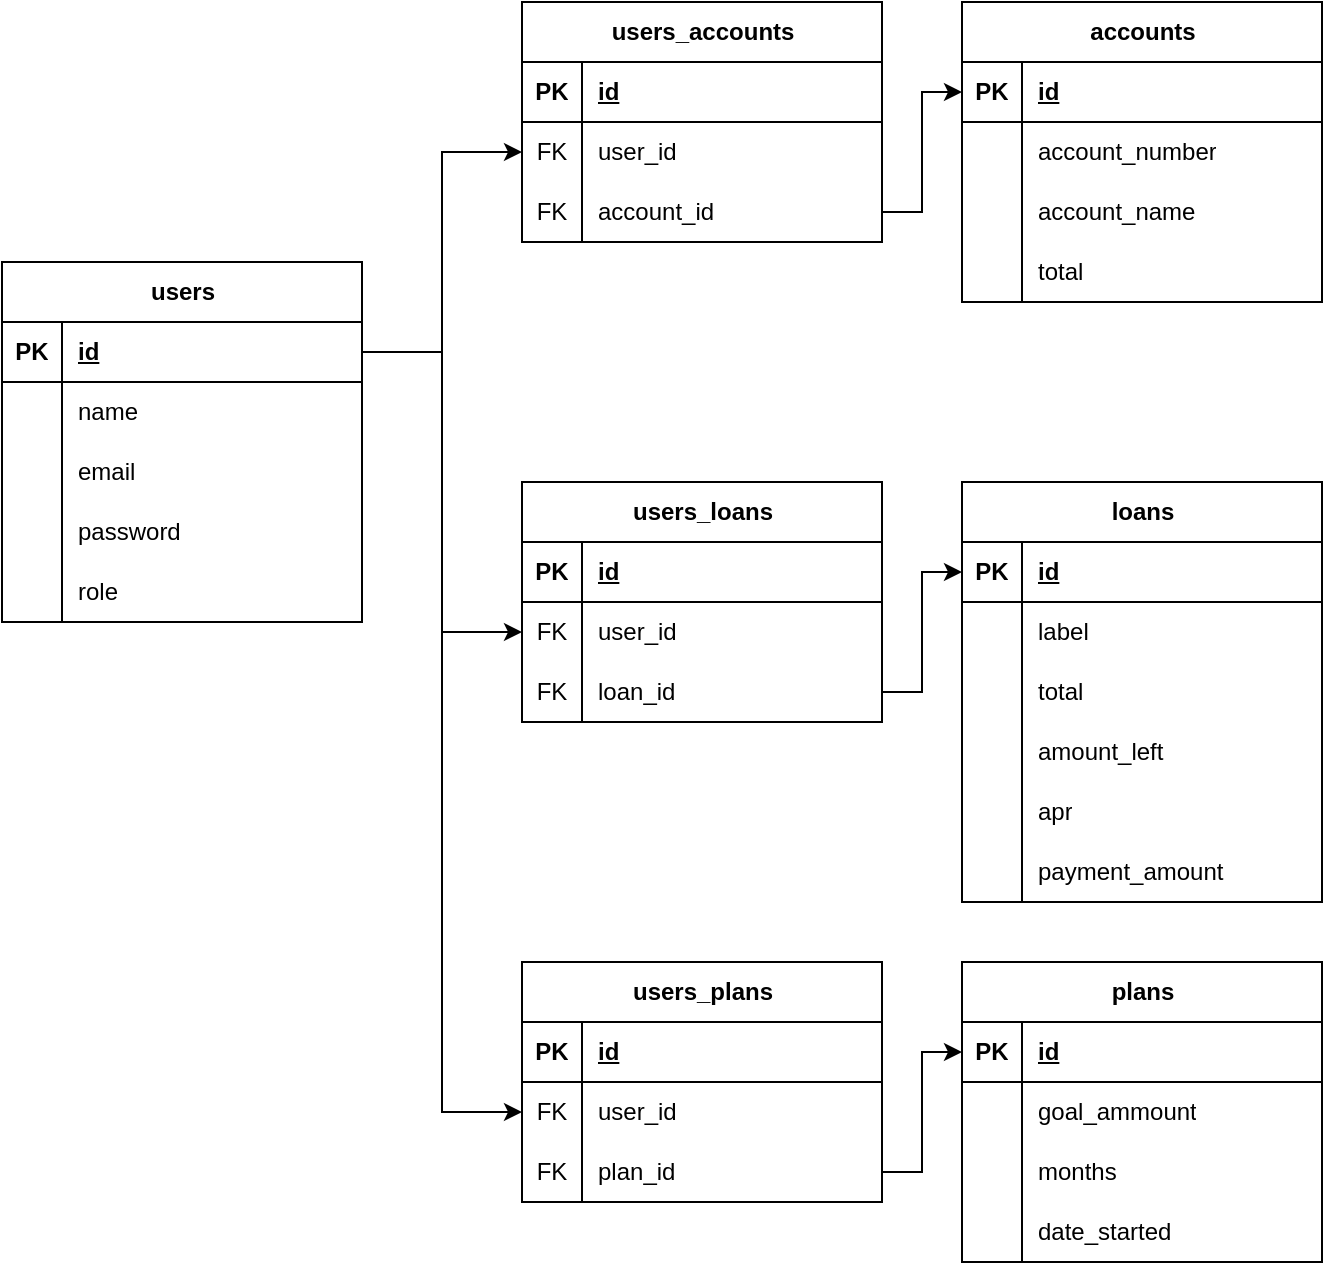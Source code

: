 <mxfile version="23.1.4" type="device">
  <diagram name="Page-1" id="wdLSP86ugk2IYBm9NGXw">
    <mxGraphModel dx="1105" dy="587" grid="1" gridSize="10" guides="1" tooltips="1" connect="1" arrows="1" fold="1" page="1" pageScale="1" pageWidth="850" pageHeight="1100" math="0" shadow="0">
      <root>
        <mxCell id="0" />
        <mxCell id="1" parent="0" />
        <mxCell id="vEhfN37VFJK5RGKkRH9h-1" value="users" style="shape=table;startSize=30;container=1;collapsible=1;childLayout=tableLayout;fixedRows=1;rowLines=0;fontStyle=1;align=center;resizeLast=1;html=1;" vertex="1" parent="1">
          <mxGeometry x="120" y="130" width="180" height="180" as="geometry" />
        </mxCell>
        <mxCell id="vEhfN37VFJK5RGKkRH9h-2" value="" style="shape=tableRow;horizontal=0;startSize=0;swimlaneHead=0;swimlaneBody=0;fillColor=none;collapsible=0;dropTarget=0;points=[[0,0.5],[1,0.5]];portConstraint=eastwest;top=0;left=0;right=0;bottom=1;" vertex="1" parent="vEhfN37VFJK5RGKkRH9h-1">
          <mxGeometry y="30" width="180" height="30" as="geometry" />
        </mxCell>
        <mxCell id="vEhfN37VFJK5RGKkRH9h-3" value="PK" style="shape=partialRectangle;connectable=0;fillColor=none;top=0;left=0;bottom=0;right=0;fontStyle=1;overflow=hidden;whiteSpace=wrap;html=1;" vertex="1" parent="vEhfN37VFJK5RGKkRH9h-2">
          <mxGeometry width="30" height="30" as="geometry">
            <mxRectangle width="30" height="30" as="alternateBounds" />
          </mxGeometry>
        </mxCell>
        <mxCell id="vEhfN37VFJK5RGKkRH9h-4" value="id" style="shape=partialRectangle;connectable=0;fillColor=none;top=0;left=0;bottom=0;right=0;align=left;spacingLeft=6;fontStyle=5;overflow=hidden;whiteSpace=wrap;html=1;" vertex="1" parent="vEhfN37VFJK5RGKkRH9h-2">
          <mxGeometry x="30" width="150" height="30" as="geometry">
            <mxRectangle width="150" height="30" as="alternateBounds" />
          </mxGeometry>
        </mxCell>
        <mxCell id="vEhfN37VFJK5RGKkRH9h-5" value="" style="shape=tableRow;horizontal=0;startSize=0;swimlaneHead=0;swimlaneBody=0;fillColor=none;collapsible=0;dropTarget=0;points=[[0,0.5],[1,0.5]];portConstraint=eastwest;top=0;left=0;right=0;bottom=0;" vertex="1" parent="vEhfN37VFJK5RGKkRH9h-1">
          <mxGeometry y="60" width="180" height="30" as="geometry" />
        </mxCell>
        <mxCell id="vEhfN37VFJK5RGKkRH9h-6" value="" style="shape=partialRectangle;connectable=0;fillColor=none;top=0;left=0;bottom=0;right=0;editable=1;overflow=hidden;whiteSpace=wrap;html=1;" vertex="1" parent="vEhfN37VFJK5RGKkRH9h-5">
          <mxGeometry width="30" height="30" as="geometry">
            <mxRectangle width="30" height="30" as="alternateBounds" />
          </mxGeometry>
        </mxCell>
        <mxCell id="vEhfN37VFJK5RGKkRH9h-7" value="name" style="shape=partialRectangle;connectable=0;fillColor=none;top=0;left=0;bottom=0;right=0;align=left;spacingLeft=6;overflow=hidden;whiteSpace=wrap;html=1;" vertex="1" parent="vEhfN37VFJK5RGKkRH9h-5">
          <mxGeometry x="30" width="150" height="30" as="geometry">
            <mxRectangle width="150" height="30" as="alternateBounds" />
          </mxGeometry>
        </mxCell>
        <mxCell id="vEhfN37VFJK5RGKkRH9h-8" value="" style="shape=tableRow;horizontal=0;startSize=0;swimlaneHead=0;swimlaneBody=0;fillColor=none;collapsible=0;dropTarget=0;points=[[0,0.5],[1,0.5]];portConstraint=eastwest;top=0;left=0;right=0;bottom=0;" vertex="1" parent="vEhfN37VFJK5RGKkRH9h-1">
          <mxGeometry y="90" width="180" height="30" as="geometry" />
        </mxCell>
        <mxCell id="vEhfN37VFJK5RGKkRH9h-9" value="" style="shape=partialRectangle;connectable=0;fillColor=none;top=0;left=0;bottom=0;right=0;editable=1;overflow=hidden;whiteSpace=wrap;html=1;" vertex="1" parent="vEhfN37VFJK5RGKkRH9h-8">
          <mxGeometry width="30" height="30" as="geometry">
            <mxRectangle width="30" height="30" as="alternateBounds" />
          </mxGeometry>
        </mxCell>
        <mxCell id="vEhfN37VFJK5RGKkRH9h-10" value="email" style="shape=partialRectangle;connectable=0;fillColor=none;top=0;left=0;bottom=0;right=0;align=left;spacingLeft=6;overflow=hidden;whiteSpace=wrap;html=1;" vertex="1" parent="vEhfN37VFJK5RGKkRH9h-8">
          <mxGeometry x="30" width="150" height="30" as="geometry">
            <mxRectangle width="150" height="30" as="alternateBounds" />
          </mxGeometry>
        </mxCell>
        <mxCell id="vEhfN37VFJK5RGKkRH9h-11" value="" style="shape=tableRow;horizontal=0;startSize=0;swimlaneHead=0;swimlaneBody=0;fillColor=none;collapsible=0;dropTarget=0;points=[[0,0.5],[1,0.5]];portConstraint=eastwest;top=0;left=0;right=0;bottom=0;" vertex="1" parent="vEhfN37VFJK5RGKkRH9h-1">
          <mxGeometry y="120" width="180" height="30" as="geometry" />
        </mxCell>
        <mxCell id="vEhfN37VFJK5RGKkRH9h-12" value="" style="shape=partialRectangle;connectable=0;fillColor=none;top=0;left=0;bottom=0;right=0;editable=1;overflow=hidden;whiteSpace=wrap;html=1;" vertex="1" parent="vEhfN37VFJK5RGKkRH9h-11">
          <mxGeometry width="30" height="30" as="geometry">
            <mxRectangle width="30" height="30" as="alternateBounds" />
          </mxGeometry>
        </mxCell>
        <mxCell id="vEhfN37VFJK5RGKkRH9h-13" value="password" style="shape=partialRectangle;connectable=0;fillColor=none;top=0;left=0;bottom=0;right=0;align=left;spacingLeft=6;overflow=hidden;whiteSpace=wrap;html=1;" vertex="1" parent="vEhfN37VFJK5RGKkRH9h-11">
          <mxGeometry x="30" width="150" height="30" as="geometry">
            <mxRectangle width="150" height="30" as="alternateBounds" />
          </mxGeometry>
        </mxCell>
        <mxCell id="vEhfN37VFJK5RGKkRH9h-14" style="shape=tableRow;horizontal=0;startSize=0;swimlaneHead=0;swimlaneBody=0;fillColor=none;collapsible=0;dropTarget=0;points=[[0,0.5],[1,0.5]];portConstraint=eastwest;top=0;left=0;right=0;bottom=0;" vertex="1" parent="vEhfN37VFJK5RGKkRH9h-1">
          <mxGeometry y="150" width="180" height="30" as="geometry" />
        </mxCell>
        <mxCell id="vEhfN37VFJK5RGKkRH9h-15" style="shape=partialRectangle;connectable=0;fillColor=none;top=0;left=0;bottom=0;right=0;editable=1;overflow=hidden;whiteSpace=wrap;html=1;" vertex="1" parent="vEhfN37VFJK5RGKkRH9h-14">
          <mxGeometry width="30" height="30" as="geometry">
            <mxRectangle width="30" height="30" as="alternateBounds" />
          </mxGeometry>
        </mxCell>
        <mxCell id="vEhfN37VFJK5RGKkRH9h-16" value="role" style="shape=partialRectangle;connectable=0;fillColor=none;top=0;left=0;bottom=0;right=0;align=left;spacingLeft=6;overflow=hidden;whiteSpace=wrap;html=1;" vertex="1" parent="vEhfN37VFJK5RGKkRH9h-14">
          <mxGeometry x="30" width="150" height="30" as="geometry">
            <mxRectangle width="150" height="30" as="alternateBounds" />
          </mxGeometry>
        </mxCell>
        <mxCell id="vEhfN37VFJK5RGKkRH9h-17" value="accounts" style="shape=table;startSize=30;container=1;collapsible=1;childLayout=tableLayout;fixedRows=1;rowLines=0;fontStyle=1;align=center;resizeLast=1;html=1;" vertex="1" parent="1">
          <mxGeometry x="600" width="180" height="150" as="geometry" />
        </mxCell>
        <mxCell id="vEhfN37VFJK5RGKkRH9h-18" value="" style="shape=tableRow;horizontal=0;startSize=0;swimlaneHead=0;swimlaneBody=0;fillColor=none;collapsible=0;dropTarget=0;points=[[0,0.5],[1,0.5]];portConstraint=eastwest;top=0;left=0;right=0;bottom=1;" vertex="1" parent="vEhfN37VFJK5RGKkRH9h-17">
          <mxGeometry y="30" width="180" height="30" as="geometry" />
        </mxCell>
        <mxCell id="vEhfN37VFJK5RGKkRH9h-19" value="PK" style="shape=partialRectangle;connectable=0;fillColor=none;top=0;left=0;bottom=0;right=0;fontStyle=1;overflow=hidden;whiteSpace=wrap;html=1;" vertex="1" parent="vEhfN37VFJK5RGKkRH9h-18">
          <mxGeometry width="30" height="30" as="geometry">
            <mxRectangle width="30" height="30" as="alternateBounds" />
          </mxGeometry>
        </mxCell>
        <mxCell id="vEhfN37VFJK5RGKkRH9h-20" value="id" style="shape=partialRectangle;connectable=0;fillColor=none;top=0;left=0;bottom=0;right=0;align=left;spacingLeft=6;fontStyle=5;overflow=hidden;whiteSpace=wrap;html=1;" vertex="1" parent="vEhfN37VFJK5RGKkRH9h-18">
          <mxGeometry x="30" width="150" height="30" as="geometry">
            <mxRectangle width="150" height="30" as="alternateBounds" />
          </mxGeometry>
        </mxCell>
        <mxCell id="vEhfN37VFJK5RGKkRH9h-21" value="" style="shape=tableRow;horizontal=0;startSize=0;swimlaneHead=0;swimlaneBody=0;fillColor=none;collapsible=0;dropTarget=0;points=[[0,0.5],[1,0.5]];portConstraint=eastwest;top=0;left=0;right=0;bottom=0;" vertex="1" parent="vEhfN37VFJK5RGKkRH9h-17">
          <mxGeometry y="60" width="180" height="30" as="geometry" />
        </mxCell>
        <mxCell id="vEhfN37VFJK5RGKkRH9h-22" value="" style="shape=partialRectangle;connectable=0;fillColor=none;top=0;left=0;bottom=0;right=0;editable=1;overflow=hidden;whiteSpace=wrap;html=1;" vertex="1" parent="vEhfN37VFJK5RGKkRH9h-21">
          <mxGeometry width="30" height="30" as="geometry">
            <mxRectangle width="30" height="30" as="alternateBounds" />
          </mxGeometry>
        </mxCell>
        <mxCell id="vEhfN37VFJK5RGKkRH9h-23" value="account_number" style="shape=partialRectangle;connectable=0;fillColor=none;top=0;left=0;bottom=0;right=0;align=left;spacingLeft=6;overflow=hidden;whiteSpace=wrap;html=1;" vertex="1" parent="vEhfN37VFJK5RGKkRH9h-21">
          <mxGeometry x="30" width="150" height="30" as="geometry">
            <mxRectangle width="150" height="30" as="alternateBounds" />
          </mxGeometry>
        </mxCell>
        <mxCell id="vEhfN37VFJK5RGKkRH9h-24" value="" style="shape=tableRow;horizontal=0;startSize=0;swimlaneHead=0;swimlaneBody=0;fillColor=none;collapsible=0;dropTarget=0;points=[[0,0.5],[1,0.5]];portConstraint=eastwest;top=0;left=0;right=0;bottom=0;" vertex="1" parent="vEhfN37VFJK5RGKkRH9h-17">
          <mxGeometry y="90" width="180" height="30" as="geometry" />
        </mxCell>
        <mxCell id="vEhfN37VFJK5RGKkRH9h-25" value="" style="shape=partialRectangle;connectable=0;fillColor=none;top=0;left=0;bottom=0;right=0;editable=1;overflow=hidden;whiteSpace=wrap;html=1;" vertex="1" parent="vEhfN37VFJK5RGKkRH9h-24">
          <mxGeometry width="30" height="30" as="geometry">
            <mxRectangle width="30" height="30" as="alternateBounds" />
          </mxGeometry>
        </mxCell>
        <mxCell id="vEhfN37VFJK5RGKkRH9h-26" value="account_name" style="shape=partialRectangle;connectable=0;fillColor=none;top=0;left=0;bottom=0;right=0;align=left;spacingLeft=6;overflow=hidden;whiteSpace=wrap;html=1;" vertex="1" parent="vEhfN37VFJK5RGKkRH9h-24">
          <mxGeometry x="30" width="150" height="30" as="geometry">
            <mxRectangle width="150" height="30" as="alternateBounds" />
          </mxGeometry>
        </mxCell>
        <mxCell id="vEhfN37VFJK5RGKkRH9h-27" value="" style="shape=tableRow;horizontal=0;startSize=0;swimlaneHead=0;swimlaneBody=0;fillColor=none;collapsible=0;dropTarget=0;points=[[0,0.5],[1,0.5]];portConstraint=eastwest;top=0;left=0;right=0;bottom=0;" vertex="1" parent="vEhfN37VFJK5RGKkRH9h-17">
          <mxGeometry y="120" width="180" height="30" as="geometry" />
        </mxCell>
        <mxCell id="vEhfN37VFJK5RGKkRH9h-28" value="" style="shape=partialRectangle;connectable=0;fillColor=none;top=0;left=0;bottom=0;right=0;editable=1;overflow=hidden;whiteSpace=wrap;html=1;" vertex="1" parent="vEhfN37VFJK5RGKkRH9h-27">
          <mxGeometry width="30" height="30" as="geometry">
            <mxRectangle width="30" height="30" as="alternateBounds" />
          </mxGeometry>
        </mxCell>
        <mxCell id="vEhfN37VFJK5RGKkRH9h-29" value="total" style="shape=partialRectangle;connectable=0;fillColor=none;top=0;left=0;bottom=0;right=0;align=left;spacingLeft=6;overflow=hidden;whiteSpace=wrap;html=1;" vertex="1" parent="vEhfN37VFJK5RGKkRH9h-27">
          <mxGeometry x="30" width="150" height="30" as="geometry">
            <mxRectangle width="150" height="30" as="alternateBounds" />
          </mxGeometry>
        </mxCell>
        <mxCell id="vEhfN37VFJK5RGKkRH9h-30" value="loans" style="shape=table;startSize=30;container=1;collapsible=1;childLayout=tableLayout;fixedRows=1;rowLines=0;fontStyle=1;align=center;resizeLast=1;html=1;" vertex="1" parent="1">
          <mxGeometry x="600" y="240" width="180" height="210" as="geometry" />
        </mxCell>
        <mxCell id="vEhfN37VFJK5RGKkRH9h-31" value="" style="shape=tableRow;horizontal=0;startSize=0;swimlaneHead=0;swimlaneBody=0;fillColor=none;collapsible=0;dropTarget=0;points=[[0,0.5],[1,0.5]];portConstraint=eastwest;top=0;left=0;right=0;bottom=1;" vertex="1" parent="vEhfN37VFJK5RGKkRH9h-30">
          <mxGeometry y="30" width="180" height="30" as="geometry" />
        </mxCell>
        <mxCell id="vEhfN37VFJK5RGKkRH9h-32" value="PK" style="shape=partialRectangle;connectable=0;fillColor=none;top=0;left=0;bottom=0;right=0;fontStyle=1;overflow=hidden;whiteSpace=wrap;html=1;" vertex="1" parent="vEhfN37VFJK5RGKkRH9h-31">
          <mxGeometry width="30" height="30" as="geometry">
            <mxRectangle width="30" height="30" as="alternateBounds" />
          </mxGeometry>
        </mxCell>
        <mxCell id="vEhfN37VFJK5RGKkRH9h-33" value="id" style="shape=partialRectangle;connectable=0;fillColor=none;top=0;left=0;bottom=0;right=0;align=left;spacingLeft=6;fontStyle=5;overflow=hidden;whiteSpace=wrap;html=1;" vertex="1" parent="vEhfN37VFJK5RGKkRH9h-31">
          <mxGeometry x="30" width="150" height="30" as="geometry">
            <mxRectangle width="150" height="30" as="alternateBounds" />
          </mxGeometry>
        </mxCell>
        <mxCell id="vEhfN37VFJK5RGKkRH9h-62" style="shape=tableRow;horizontal=0;startSize=0;swimlaneHead=0;swimlaneBody=0;fillColor=none;collapsible=0;dropTarget=0;points=[[0,0.5],[1,0.5]];portConstraint=eastwest;top=0;left=0;right=0;bottom=0;" vertex="1" parent="vEhfN37VFJK5RGKkRH9h-30">
          <mxGeometry y="60" width="180" height="30" as="geometry" />
        </mxCell>
        <mxCell id="vEhfN37VFJK5RGKkRH9h-63" style="shape=partialRectangle;connectable=0;fillColor=none;top=0;left=0;bottom=0;right=0;editable=1;overflow=hidden;whiteSpace=wrap;html=1;" vertex="1" parent="vEhfN37VFJK5RGKkRH9h-62">
          <mxGeometry width="30" height="30" as="geometry">
            <mxRectangle width="30" height="30" as="alternateBounds" />
          </mxGeometry>
        </mxCell>
        <mxCell id="vEhfN37VFJK5RGKkRH9h-64" value="label" style="shape=partialRectangle;connectable=0;fillColor=none;top=0;left=0;bottom=0;right=0;align=left;spacingLeft=6;overflow=hidden;whiteSpace=wrap;html=1;" vertex="1" parent="vEhfN37VFJK5RGKkRH9h-62">
          <mxGeometry x="30" width="150" height="30" as="geometry">
            <mxRectangle width="150" height="30" as="alternateBounds" />
          </mxGeometry>
        </mxCell>
        <mxCell id="vEhfN37VFJK5RGKkRH9h-34" value="" style="shape=tableRow;horizontal=0;startSize=0;swimlaneHead=0;swimlaneBody=0;fillColor=none;collapsible=0;dropTarget=0;points=[[0,0.5],[1,0.5]];portConstraint=eastwest;top=0;left=0;right=0;bottom=0;" vertex="1" parent="vEhfN37VFJK5RGKkRH9h-30">
          <mxGeometry y="90" width="180" height="30" as="geometry" />
        </mxCell>
        <mxCell id="vEhfN37VFJK5RGKkRH9h-35" value="" style="shape=partialRectangle;connectable=0;fillColor=none;top=0;left=0;bottom=0;right=0;editable=1;overflow=hidden;whiteSpace=wrap;html=1;" vertex="1" parent="vEhfN37VFJK5RGKkRH9h-34">
          <mxGeometry width="30" height="30" as="geometry">
            <mxRectangle width="30" height="30" as="alternateBounds" />
          </mxGeometry>
        </mxCell>
        <mxCell id="vEhfN37VFJK5RGKkRH9h-36" value="total" style="shape=partialRectangle;connectable=0;fillColor=none;top=0;left=0;bottom=0;right=0;align=left;spacingLeft=6;overflow=hidden;whiteSpace=wrap;html=1;" vertex="1" parent="vEhfN37VFJK5RGKkRH9h-34">
          <mxGeometry x="30" width="150" height="30" as="geometry">
            <mxRectangle width="150" height="30" as="alternateBounds" />
          </mxGeometry>
        </mxCell>
        <mxCell id="vEhfN37VFJK5RGKkRH9h-37" value="" style="shape=tableRow;horizontal=0;startSize=0;swimlaneHead=0;swimlaneBody=0;fillColor=none;collapsible=0;dropTarget=0;points=[[0,0.5],[1,0.5]];portConstraint=eastwest;top=0;left=0;right=0;bottom=0;" vertex="1" parent="vEhfN37VFJK5RGKkRH9h-30">
          <mxGeometry y="120" width="180" height="30" as="geometry" />
        </mxCell>
        <mxCell id="vEhfN37VFJK5RGKkRH9h-38" value="" style="shape=partialRectangle;connectable=0;fillColor=none;top=0;left=0;bottom=0;right=0;editable=1;overflow=hidden;whiteSpace=wrap;html=1;" vertex="1" parent="vEhfN37VFJK5RGKkRH9h-37">
          <mxGeometry width="30" height="30" as="geometry">
            <mxRectangle width="30" height="30" as="alternateBounds" />
          </mxGeometry>
        </mxCell>
        <mxCell id="vEhfN37VFJK5RGKkRH9h-39" value="amount_left" style="shape=partialRectangle;connectable=0;fillColor=none;top=0;left=0;bottom=0;right=0;align=left;spacingLeft=6;overflow=hidden;whiteSpace=wrap;html=1;" vertex="1" parent="vEhfN37VFJK5RGKkRH9h-37">
          <mxGeometry x="30" width="150" height="30" as="geometry">
            <mxRectangle width="150" height="30" as="alternateBounds" />
          </mxGeometry>
        </mxCell>
        <mxCell id="vEhfN37VFJK5RGKkRH9h-40" value="" style="shape=tableRow;horizontal=0;startSize=0;swimlaneHead=0;swimlaneBody=0;fillColor=none;collapsible=0;dropTarget=0;points=[[0,0.5],[1,0.5]];portConstraint=eastwest;top=0;left=0;right=0;bottom=0;" vertex="1" parent="vEhfN37VFJK5RGKkRH9h-30">
          <mxGeometry y="150" width="180" height="30" as="geometry" />
        </mxCell>
        <mxCell id="vEhfN37VFJK5RGKkRH9h-41" value="" style="shape=partialRectangle;connectable=0;fillColor=none;top=0;left=0;bottom=0;right=0;editable=1;overflow=hidden;whiteSpace=wrap;html=1;" vertex="1" parent="vEhfN37VFJK5RGKkRH9h-40">
          <mxGeometry width="30" height="30" as="geometry">
            <mxRectangle width="30" height="30" as="alternateBounds" />
          </mxGeometry>
        </mxCell>
        <mxCell id="vEhfN37VFJK5RGKkRH9h-42" value="apr" style="shape=partialRectangle;connectable=0;fillColor=none;top=0;left=0;bottom=0;right=0;align=left;spacingLeft=6;overflow=hidden;whiteSpace=wrap;html=1;" vertex="1" parent="vEhfN37VFJK5RGKkRH9h-40">
          <mxGeometry x="30" width="150" height="30" as="geometry">
            <mxRectangle width="150" height="30" as="alternateBounds" />
          </mxGeometry>
        </mxCell>
        <mxCell id="vEhfN37VFJK5RGKkRH9h-56" style="shape=tableRow;horizontal=0;startSize=0;swimlaneHead=0;swimlaneBody=0;fillColor=none;collapsible=0;dropTarget=0;points=[[0,0.5],[1,0.5]];portConstraint=eastwest;top=0;left=0;right=0;bottom=0;" vertex="1" parent="vEhfN37VFJK5RGKkRH9h-30">
          <mxGeometry y="180" width="180" height="30" as="geometry" />
        </mxCell>
        <mxCell id="vEhfN37VFJK5RGKkRH9h-57" style="shape=partialRectangle;connectable=0;fillColor=none;top=0;left=0;bottom=0;right=0;editable=1;overflow=hidden;whiteSpace=wrap;html=1;" vertex="1" parent="vEhfN37VFJK5RGKkRH9h-56">
          <mxGeometry width="30" height="30" as="geometry">
            <mxRectangle width="30" height="30" as="alternateBounds" />
          </mxGeometry>
        </mxCell>
        <mxCell id="vEhfN37VFJK5RGKkRH9h-58" value="payment_amount" style="shape=partialRectangle;connectable=0;fillColor=none;top=0;left=0;bottom=0;right=0;align=left;spacingLeft=6;overflow=hidden;whiteSpace=wrap;html=1;" vertex="1" parent="vEhfN37VFJK5RGKkRH9h-56">
          <mxGeometry x="30" width="150" height="30" as="geometry">
            <mxRectangle width="150" height="30" as="alternateBounds" />
          </mxGeometry>
        </mxCell>
        <mxCell id="vEhfN37VFJK5RGKkRH9h-43" value="plans" style="shape=table;startSize=30;container=1;collapsible=1;childLayout=tableLayout;fixedRows=1;rowLines=0;fontStyle=1;align=center;resizeLast=1;html=1;" vertex="1" parent="1">
          <mxGeometry x="600" y="480" width="180" height="150" as="geometry" />
        </mxCell>
        <mxCell id="vEhfN37VFJK5RGKkRH9h-44" value="" style="shape=tableRow;horizontal=0;startSize=0;swimlaneHead=0;swimlaneBody=0;fillColor=none;collapsible=0;dropTarget=0;points=[[0,0.5],[1,0.5]];portConstraint=eastwest;top=0;left=0;right=0;bottom=1;" vertex="1" parent="vEhfN37VFJK5RGKkRH9h-43">
          <mxGeometry y="30" width="180" height="30" as="geometry" />
        </mxCell>
        <mxCell id="vEhfN37VFJK5RGKkRH9h-45" value="PK" style="shape=partialRectangle;connectable=0;fillColor=none;top=0;left=0;bottom=0;right=0;fontStyle=1;overflow=hidden;whiteSpace=wrap;html=1;" vertex="1" parent="vEhfN37VFJK5RGKkRH9h-44">
          <mxGeometry width="30" height="30" as="geometry">
            <mxRectangle width="30" height="30" as="alternateBounds" />
          </mxGeometry>
        </mxCell>
        <mxCell id="vEhfN37VFJK5RGKkRH9h-46" value="id" style="shape=partialRectangle;connectable=0;fillColor=none;top=0;left=0;bottom=0;right=0;align=left;spacingLeft=6;fontStyle=5;overflow=hidden;whiteSpace=wrap;html=1;" vertex="1" parent="vEhfN37VFJK5RGKkRH9h-44">
          <mxGeometry x="30" width="150" height="30" as="geometry">
            <mxRectangle width="150" height="30" as="alternateBounds" />
          </mxGeometry>
        </mxCell>
        <mxCell id="vEhfN37VFJK5RGKkRH9h-47" value="" style="shape=tableRow;horizontal=0;startSize=0;swimlaneHead=0;swimlaneBody=0;fillColor=none;collapsible=0;dropTarget=0;points=[[0,0.5],[1,0.5]];portConstraint=eastwest;top=0;left=0;right=0;bottom=0;" vertex="1" parent="vEhfN37VFJK5RGKkRH9h-43">
          <mxGeometry y="60" width="180" height="30" as="geometry" />
        </mxCell>
        <mxCell id="vEhfN37VFJK5RGKkRH9h-48" value="" style="shape=partialRectangle;connectable=0;fillColor=none;top=0;left=0;bottom=0;right=0;editable=1;overflow=hidden;whiteSpace=wrap;html=1;" vertex="1" parent="vEhfN37VFJK5RGKkRH9h-47">
          <mxGeometry width="30" height="30" as="geometry">
            <mxRectangle width="30" height="30" as="alternateBounds" />
          </mxGeometry>
        </mxCell>
        <mxCell id="vEhfN37VFJK5RGKkRH9h-49" value="goal_ammount" style="shape=partialRectangle;connectable=0;fillColor=none;top=0;left=0;bottom=0;right=0;align=left;spacingLeft=6;overflow=hidden;whiteSpace=wrap;html=1;" vertex="1" parent="vEhfN37VFJK5RGKkRH9h-47">
          <mxGeometry x="30" width="150" height="30" as="geometry">
            <mxRectangle width="150" height="30" as="alternateBounds" />
          </mxGeometry>
        </mxCell>
        <mxCell id="vEhfN37VFJK5RGKkRH9h-50" value="" style="shape=tableRow;horizontal=0;startSize=0;swimlaneHead=0;swimlaneBody=0;fillColor=none;collapsible=0;dropTarget=0;points=[[0,0.5],[1,0.5]];portConstraint=eastwest;top=0;left=0;right=0;bottom=0;" vertex="1" parent="vEhfN37VFJK5RGKkRH9h-43">
          <mxGeometry y="90" width="180" height="30" as="geometry" />
        </mxCell>
        <mxCell id="vEhfN37VFJK5RGKkRH9h-51" value="" style="shape=partialRectangle;connectable=0;fillColor=none;top=0;left=0;bottom=0;right=0;editable=1;overflow=hidden;whiteSpace=wrap;html=1;" vertex="1" parent="vEhfN37VFJK5RGKkRH9h-50">
          <mxGeometry width="30" height="30" as="geometry">
            <mxRectangle width="30" height="30" as="alternateBounds" />
          </mxGeometry>
        </mxCell>
        <mxCell id="vEhfN37VFJK5RGKkRH9h-52" value="months" style="shape=partialRectangle;connectable=0;fillColor=none;top=0;left=0;bottom=0;right=0;align=left;spacingLeft=6;overflow=hidden;whiteSpace=wrap;html=1;" vertex="1" parent="vEhfN37VFJK5RGKkRH9h-50">
          <mxGeometry x="30" width="150" height="30" as="geometry">
            <mxRectangle width="150" height="30" as="alternateBounds" />
          </mxGeometry>
        </mxCell>
        <mxCell id="vEhfN37VFJK5RGKkRH9h-53" value="" style="shape=tableRow;horizontal=0;startSize=0;swimlaneHead=0;swimlaneBody=0;fillColor=none;collapsible=0;dropTarget=0;points=[[0,0.5],[1,0.5]];portConstraint=eastwest;top=0;left=0;right=0;bottom=0;" vertex="1" parent="vEhfN37VFJK5RGKkRH9h-43">
          <mxGeometry y="120" width="180" height="30" as="geometry" />
        </mxCell>
        <mxCell id="vEhfN37VFJK5RGKkRH9h-54" value="" style="shape=partialRectangle;connectable=0;fillColor=none;top=0;left=0;bottom=0;right=0;editable=1;overflow=hidden;whiteSpace=wrap;html=1;" vertex="1" parent="vEhfN37VFJK5RGKkRH9h-53">
          <mxGeometry width="30" height="30" as="geometry">
            <mxRectangle width="30" height="30" as="alternateBounds" />
          </mxGeometry>
        </mxCell>
        <mxCell id="vEhfN37VFJK5RGKkRH9h-55" value="date_started" style="shape=partialRectangle;connectable=0;fillColor=none;top=0;left=0;bottom=0;right=0;align=left;spacingLeft=6;overflow=hidden;whiteSpace=wrap;html=1;" vertex="1" parent="vEhfN37VFJK5RGKkRH9h-53">
          <mxGeometry x="30" width="150" height="30" as="geometry">
            <mxRectangle width="150" height="30" as="alternateBounds" />
          </mxGeometry>
        </mxCell>
        <mxCell id="vEhfN37VFJK5RGKkRH9h-65" value="users_accounts" style="shape=table;startSize=30;container=1;collapsible=1;childLayout=tableLayout;fixedRows=1;rowLines=0;fontStyle=1;align=center;resizeLast=1;html=1;" vertex="1" parent="1">
          <mxGeometry x="380" width="180" height="120" as="geometry" />
        </mxCell>
        <mxCell id="vEhfN37VFJK5RGKkRH9h-66" value="" style="shape=tableRow;horizontal=0;startSize=0;swimlaneHead=0;swimlaneBody=0;fillColor=none;collapsible=0;dropTarget=0;points=[[0,0.5],[1,0.5]];portConstraint=eastwest;top=0;left=0;right=0;bottom=1;" vertex="1" parent="vEhfN37VFJK5RGKkRH9h-65">
          <mxGeometry y="30" width="180" height="30" as="geometry" />
        </mxCell>
        <mxCell id="vEhfN37VFJK5RGKkRH9h-67" value="PK" style="shape=partialRectangle;connectable=0;fillColor=none;top=0;left=0;bottom=0;right=0;fontStyle=1;overflow=hidden;whiteSpace=wrap;html=1;" vertex="1" parent="vEhfN37VFJK5RGKkRH9h-66">
          <mxGeometry width="30" height="30" as="geometry">
            <mxRectangle width="30" height="30" as="alternateBounds" />
          </mxGeometry>
        </mxCell>
        <mxCell id="vEhfN37VFJK5RGKkRH9h-68" value="id" style="shape=partialRectangle;connectable=0;fillColor=none;top=0;left=0;bottom=0;right=0;align=left;spacingLeft=6;fontStyle=5;overflow=hidden;whiteSpace=wrap;html=1;" vertex="1" parent="vEhfN37VFJK5RGKkRH9h-66">
          <mxGeometry x="30" width="150" height="30" as="geometry">
            <mxRectangle width="150" height="30" as="alternateBounds" />
          </mxGeometry>
        </mxCell>
        <mxCell id="vEhfN37VFJK5RGKkRH9h-69" value="" style="shape=tableRow;horizontal=0;startSize=0;swimlaneHead=0;swimlaneBody=0;fillColor=none;collapsible=0;dropTarget=0;points=[[0,0.5],[1,0.5]];portConstraint=eastwest;top=0;left=0;right=0;bottom=0;" vertex="1" parent="vEhfN37VFJK5RGKkRH9h-65">
          <mxGeometry y="60" width="180" height="30" as="geometry" />
        </mxCell>
        <mxCell id="vEhfN37VFJK5RGKkRH9h-70" value="FK" style="shape=partialRectangle;connectable=0;fillColor=none;top=0;left=0;bottom=0;right=0;editable=1;overflow=hidden;whiteSpace=wrap;html=1;" vertex="1" parent="vEhfN37VFJK5RGKkRH9h-69">
          <mxGeometry width="30" height="30" as="geometry">
            <mxRectangle width="30" height="30" as="alternateBounds" />
          </mxGeometry>
        </mxCell>
        <mxCell id="vEhfN37VFJK5RGKkRH9h-71" value="user_id" style="shape=partialRectangle;connectable=0;fillColor=none;top=0;left=0;bottom=0;right=0;align=left;spacingLeft=6;overflow=hidden;whiteSpace=wrap;html=1;" vertex="1" parent="vEhfN37VFJK5RGKkRH9h-69">
          <mxGeometry x="30" width="150" height="30" as="geometry">
            <mxRectangle width="150" height="30" as="alternateBounds" />
          </mxGeometry>
        </mxCell>
        <mxCell id="vEhfN37VFJK5RGKkRH9h-72" value="" style="shape=tableRow;horizontal=0;startSize=0;swimlaneHead=0;swimlaneBody=0;fillColor=none;collapsible=0;dropTarget=0;points=[[0,0.5],[1,0.5]];portConstraint=eastwest;top=0;left=0;right=0;bottom=0;" vertex="1" parent="vEhfN37VFJK5RGKkRH9h-65">
          <mxGeometry y="90" width="180" height="30" as="geometry" />
        </mxCell>
        <mxCell id="vEhfN37VFJK5RGKkRH9h-73" value="FK" style="shape=partialRectangle;connectable=0;fillColor=none;top=0;left=0;bottom=0;right=0;editable=1;overflow=hidden;whiteSpace=wrap;html=1;" vertex="1" parent="vEhfN37VFJK5RGKkRH9h-72">
          <mxGeometry width="30" height="30" as="geometry">
            <mxRectangle width="30" height="30" as="alternateBounds" />
          </mxGeometry>
        </mxCell>
        <mxCell id="vEhfN37VFJK5RGKkRH9h-74" value="account_id" style="shape=partialRectangle;connectable=0;fillColor=none;top=0;left=0;bottom=0;right=0;align=left;spacingLeft=6;overflow=hidden;whiteSpace=wrap;html=1;" vertex="1" parent="vEhfN37VFJK5RGKkRH9h-72">
          <mxGeometry x="30" width="150" height="30" as="geometry">
            <mxRectangle width="150" height="30" as="alternateBounds" />
          </mxGeometry>
        </mxCell>
        <mxCell id="vEhfN37VFJK5RGKkRH9h-81" style="edgeStyle=orthogonalEdgeStyle;rounded=0;orthogonalLoop=1;jettySize=auto;html=1;exitX=1;exitY=0.5;exitDx=0;exitDy=0;entryX=0;entryY=0.5;entryDx=0;entryDy=0;" edge="1" parent="1" source="vEhfN37VFJK5RGKkRH9h-2" target="vEhfN37VFJK5RGKkRH9h-69">
          <mxGeometry relative="1" as="geometry" />
        </mxCell>
        <mxCell id="vEhfN37VFJK5RGKkRH9h-82" style="edgeStyle=orthogonalEdgeStyle;rounded=0;orthogonalLoop=1;jettySize=auto;html=1;exitX=1;exitY=0.5;exitDx=0;exitDy=0;entryX=0;entryY=0.5;entryDx=0;entryDy=0;" edge="1" parent="1" source="vEhfN37VFJK5RGKkRH9h-72" target="vEhfN37VFJK5RGKkRH9h-18">
          <mxGeometry relative="1" as="geometry" />
        </mxCell>
        <mxCell id="vEhfN37VFJK5RGKkRH9h-83" value="users_loans" style="shape=table;startSize=30;container=1;collapsible=1;childLayout=tableLayout;fixedRows=1;rowLines=0;fontStyle=1;align=center;resizeLast=1;html=1;" vertex="1" parent="1">
          <mxGeometry x="380" y="240" width="180" height="120" as="geometry" />
        </mxCell>
        <mxCell id="vEhfN37VFJK5RGKkRH9h-84" value="" style="shape=tableRow;horizontal=0;startSize=0;swimlaneHead=0;swimlaneBody=0;fillColor=none;collapsible=0;dropTarget=0;points=[[0,0.5],[1,0.5]];portConstraint=eastwest;top=0;left=0;right=0;bottom=1;" vertex="1" parent="vEhfN37VFJK5RGKkRH9h-83">
          <mxGeometry y="30" width="180" height="30" as="geometry" />
        </mxCell>
        <mxCell id="vEhfN37VFJK5RGKkRH9h-85" value="PK" style="shape=partialRectangle;connectable=0;fillColor=none;top=0;left=0;bottom=0;right=0;fontStyle=1;overflow=hidden;whiteSpace=wrap;html=1;" vertex="1" parent="vEhfN37VFJK5RGKkRH9h-84">
          <mxGeometry width="30" height="30" as="geometry">
            <mxRectangle width="30" height="30" as="alternateBounds" />
          </mxGeometry>
        </mxCell>
        <mxCell id="vEhfN37VFJK5RGKkRH9h-86" value="id" style="shape=partialRectangle;connectable=0;fillColor=none;top=0;left=0;bottom=0;right=0;align=left;spacingLeft=6;fontStyle=5;overflow=hidden;whiteSpace=wrap;html=1;" vertex="1" parent="vEhfN37VFJK5RGKkRH9h-84">
          <mxGeometry x="30" width="150" height="30" as="geometry">
            <mxRectangle width="150" height="30" as="alternateBounds" />
          </mxGeometry>
        </mxCell>
        <mxCell id="vEhfN37VFJK5RGKkRH9h-87" value="" style="shape=tableRow;horizontal=0;startSize=0;swimlaneHead=0;swimlaneBody=0;fillColor=none;collapsible=0;dropTarget=0;points=[[0,0.5],[1,0.5]];portConstraint=eastwest;top=0;left=0;right=0;bottom=0;" vertex="1" parent="vEhfN37VFJK5RGKkRH9h-83">
          <mxGeometry y="60" width="180" height="30" as="geometry" />
        </mxCell>
        <mxCell id="vEhfN37VFJK5RGKkRH9h-88" value="FK" style="shape=partialRectangle;connectable=0;fillColor=none;top=0;left=0;bottom=0;right=0;editable=1;overflow=hidden;whiteSpace=wrap;html=1;" vertex="1" parent="vEhfN37VFJK5RGKkRH9h-87">
          <mxGeometry width="30" height="30" as="geometry">
            <mxRectangle width="30" height="30" as="alternateBounds" />
          </mxGeometry>
        </mxCell>
        <mxCell id="vEhfN37VFJK5RGKkRH9h-89" value="user_id" style="shape=partialRectangle;connectable=0;fillColor=none;top=0;left=0;bottom=0;right=0;align=left;spacingLeft=6;overflow=hidden;whiteSpace=wrap;html=1;" vertex="1" parent="vEhfN37VFJK5RGKkRH9h-87">
          <mxGeometry x="30" width="150" height="30" as="geometry">
            <mxRectangle width="150" height="30" as="alternateBounds" />
          </mxGeometry>
        </mxCell>
        <mxCell id="vEhfN37VFJK5RGKkRH9h-90" value="" style="shape=tableRow;horizontal=0;startSize=0;swimlaneHead=0;swimlaneBody=0;fillColor=none;collapsible=0;dropTarget=0;points=[[0,0.5],[1,0.5]];portConstraint=eastwest;top=0;left=0;right=0;bottom=0;" vertex="1" parent="vEhfN37VFJK5RGKkRH9h-83">
          <mxGeometry y="90" width="180" height="30" as="geometry" />
        </mxCell>
        <mxCell id="vEhfN37VFJK5RGKkRH9h-91" value="FK" style="shape=partialRectangle;connectable=0;fillColor=none;top=0;left=0;bottom=0;right=0;editable=1;overflow=hidden;whiteSpace=wrap;html=1;" vertex="1" parent="vEhfN37VFJK5RGKkRH9h-90">
          <mxGeometry width="30" height="30" as="geometry">
            <mxRectangle width="30" height="30" as="alternateBounds" />
          </mxGeometry>
        </mxCell>
        <mxCell id="vEhfN37VFJK5RGKkRH9h-92" value="loan_id" style="shape=partialRectangle;connectable=0;fillColor=none;top=0;left=0;bottom=0;right=0;align=left;spacingLeft=6;overflow=hidden;whiteSpace=wrap;html=1;" vertex="1" parent="vEhfN37VFJK5RGKkRH9h-90">
          <mxGeometry x="30" width="150" height="30" as="geometry">
            <mxRectangle width="150" height="30" as="alternateBounds" />
          </mxGeometry>
        </mxCell>
        <mxCell id="vEhfN37VFJK5RGKkRH9h-93" value="users_plans" style="shape=table;startSize=30;container=1;collapsible=1;childLayout=tableLayout;fixedRows=1;rowLines=0;fontStyle=1;align=center;resizeLast=1;html=1;" vertex="1" parent="1">
          <mxGeometry x="380" y="480" width="180" height="120" as="geometry" />
        </mxCell>
        <mxCell id="vEhfN37VFJK5RGKkRH9h-94" value="" style="shape=tableRow;horizontal=0;startSize=0;swimlaneHead=0;swimlaneBody=0;fillColor=none;collapsible=0;dropTarget=0;points=[[0,0.5],[1,0.5]];portConstraint=eastwest;top=0;left=0;right=0;bottom=1;" vertex="1" parent="vEhfN37VFJK5RGKkRH9h-93">
          <mxGeometry y="30" width="180" height="30" as="geometry" />
        </mxCell>
        <mxCell id="vEhfN37VFJK5RGKkRH9h-95" value="PK" style="shape=partialRectangle;connectable=0;fillColor=none;top=0;left=0;bottom=0;right=0;fontStyle=1;overflow=hidden;whiteSpace=wrap;html=1;" vertex="1" parent="vEhfN37VFJK5RGKkRH9h-94">
          <mxGeometry width="30" height="30" as="geometry">
            <mxRectangle width="30" height="30" as="alternateBounds" />
          </mxGeometry>
        </mxCell>
        <mxCell id="vEhfN37VFJK5RGKkRH9h-96" value="id" style="shape=partialRectangle;connectable=0;fillColor=none;top=0;left=0;bottom=0;right=0;align=left;spacingLeft=6;fontStyle=5;overflow=hidden;whiteSpace=wrap;html=1;" vertex="1" parent="vEhfN37VFJK5RGKkRH9h-94">
          <mxGeometry x="30" width="150" height="30" as="geometry">
            <mxRectangle width="150" height="30" as="alternateBounds" />
          </mxGeometry>
        </mxCell>
        <mxCell id="vEhfN37VFJK5RGKkRH9h-97" value="" style="shape=tableRow;horizontal=0;startSize=0;swimlaneHead=0;swimlaneBody=0;fillColor=none;collapsible=0;dropTarget=0;points=[[0,0.5],[1,0.5]];portConstraint=eastwest;top=0;left=0;right=0;bottom=0;" vertex="1" parent="vEhfN37VFJK5RGKkRH9h-93">
          <mxGeometry y="60" width="180" height="30" as="geometry" />
        </mxCell>
        <mxCell id="vEhfN37VFJK5RGKkRH9h-98" value="FK" style="shape=partialRectangle;connectable=0;fillColor=none;top=0;left=0;bottom=0;right=0;editable=1;overflow=hidden;whiteSpace=wrap;html=1;" vertex="1" parent="vEhfN37VFJK5RGKkRH9h-97">
          <mxGeometry width="30" height="30" as="geometry">
            <mxRectangle width="30" height="30" as="alternateBounds" />
          </mxGeometry>
        </mxCell>
        <mxCell id="vEhfN37VFJK5RGKkRH9h-99" value="user_id" style="shape=partialRectangle;connectable=0;fillColor=none;top=0;left=0;bottom=0;right=0;align=left;spacingLeft=6;overflow=hidden;whiteSpace=wrap;html=1;" vertex="1" parent="vEhfN37VFJK5RGKkRH9h-97">
          <mxGeometry x="30" width="150" height="30" as="geometry">
            <mxRectangle width="150" height="30" as="alternateBounds" />
          </mxGeometry>
        </mxCell>
        <mxCell id="vEhfN37VFJK5RGKkRH9h-100" value="" style="shape=tableRow;horizontal=0;startSize=0;swimlaneHead=0;swimlaneBody=0;fillColor=none;collapsible=0;dropTarget=0;points=[[0,0.5],[1,0.5]];portConstraint=eastwest;top=0;left=0;right=0;bottom=0;" vertex="1" parent="vEhfN37VFJK5RGKkRH9h-93">
          <mxGeometry y="90" width="180" height="30" as="geometry" />
        </mxCell>
        <mxCell id="vEhfN37VFJK5RGKkRH9h-101" value="FK" style="shape=partialRectangle;connectable=0;fillColor=none;top=0;left=0;bottom=0;right=0;editable=1;overflow=hidden;whiteSpace=wrap;html=1;" vertex="1" parent="vEhfN37VFJK5RGKkRH9h-100">
          <mxGeometry width="30" height="30" as="geometry">
            <mxRectangle width="30" height="30" as="alternateBounds" />
          </mxGeometry>
        </mxCell>
        <mxCell id="vEhfN37VFJK5RGKkRH9h-102" value="plan_id" style="shape=partialRectangle;connectable=0;fillColor=none;top=0;left=0;bottom=0;right=0;align=left;spacingLeft=6;overflow=hidden;whiteSpace=wrap;html=1;" vertex="1" parent="vEhfN37VFJK5RGKkRH9h-100">
          <mxGeometry x="30" width="150" height="30" as="geometry">
            <mxRectangle width="150" height="30" as="alternateBounds" />
          </mxGeometry>
        </mxCell>
        <mxCell id="vEhfN37VFJK5RGKkRH9h-103" style="edgeStyle=orthogonalEdgeStyle;rounded=0;orthogonalLoop=1;jettySize=auto;html=1;exitX=1;exitY=0.5;exitDx=0;exitDy=0;entryX=0;entryY=0.5;entryDx=0;entryDy=0;" edge="1" parent="1" source="vEhfN37VFJK5RGKkRH9h-2" target="vEhfN37VFJK5RGKkRH9h-87">
          <mxGeometry relative="1" as="geometry" />
        </mxCell>
        <mxCell id="vEhfN37VFJK5RGKkRH9h-104" style="edgeStyle=orthogonalEdgeStyle;rounded=0;orthogonalLoop=1;jettySize=auto;html=1;exitX=1;exitY=0.5;exitDx=0;exitDy=0;entryX=0;entryY=0.5;entryDx=0;entryDy=0;" edge="1" parent="1" source="vEhfN37VFJK5RGKkRH9h-2" target="vEhfN37VFJK5RGKkRH9h-97">
          <mxGeometry relative="1" as="geometry" />
        </mxCell>
        <mxCell id="vEhfN37VFJK5RGKkRH9h-105" style="edgeStyle=orthogonalEdgeStyle;rounded=0;orthogonalLoop=1;jettySize=auto;html=1;exitX=1;exitY=0.5;exitDx=0;exitDy=0;" edge="1" parent="1" source="vEhfN37VFJK5RGKkRH9h-90" target="vEhfN37VFJK5RGKkRH9h-31">
          <mxGeometry relative="1" as="geometry" />
        </mxCell>
        <mxCell id="vEhfN37VFJK5RGKkRH9h-106" style="edgeStyle=orthogonalEdgeStyle;rounded=0;orthogonalLoop=1;jettySize=auto;html=1;exitX=1;exitY=0.5;exitDx=0;exitDy=0;entryX=0;entryY=0.5;entryDx=0;entryDy=0;" edge="1" parent="1" source="vEhfN37VFJK5RGKkRH9h-100" target="vEhfN37VFJK5RGKkRH9h-44">
          <mxGeometry relative="1" as="geometry" />
        </mxCell>
      </root>
    </mxGraphModel>
  </diagram>
</mxfile>
